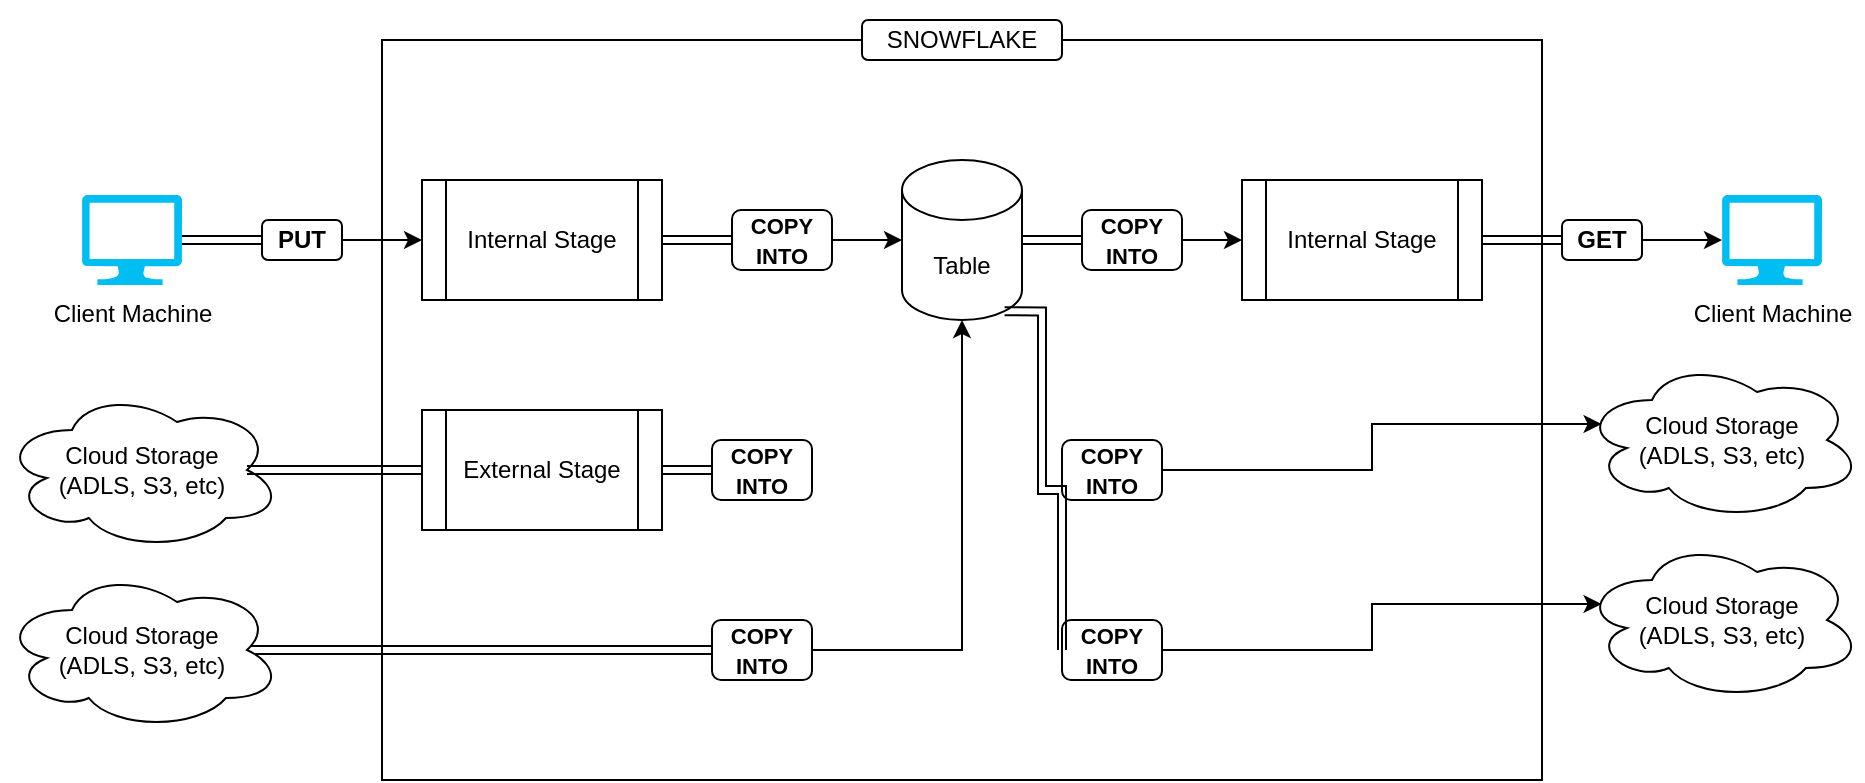 <mxfile version="24.6.4" type="github">
  <diagram name="Page-1" id="io0lHh7FbKfppIq_mu3F">
    <mxGraphModel dx="1114" dy="593" grid="1" gridSize="10" guides="1" tooltips="1" connect="1" arrows="1" fold="1" page="1" pageScale="1" pageWidth="850" pageHeight="1100" math="0" shadow="0">
      <root>
        <mxCell id="0" />
        <mxCell id="1" parent="0" />
        <mxCell id="u2mXcL9s0hkmE5oBHinV-46" value="" style="group" vertex="1" connectable="0" parent="1">
          <mxGeometry x="200" y="180" width="740" height="370" as="geometry" />
        </mxCell>
        <mxCell id="u2mXcL9s0hkmE5oBHinV-32" value="" style="rounded=0;whiteSpace=wrap;html=1;" vertex="1" parent="u2mXcL9s0hkmE5oBHinV-46">
          <mxGeometry y="20" width="580" height="370" as="geometry" />
        </mxCell>
        <mxCell id="u2mXcL9s0hkmE5oBHinV-23" value="SNOWFLAKE" style="rounded=1;whiteSpace=wrap;html=1;" vertex="1" parent="u2mXcL9s0hkmE5oBHinV-46">
          <mxGeometry x="240" y="10" width="100" height="20" as="geometry" />
        </mxCell>
        <mxCell id="u2mXcL9s0hkmE5oBHinV-57" value="&lt;b&gt;&lt;font style=&quot;font-size: 11px;&quot;&gt;COPY INTO&lt;/font&gt;&lt;/b&gt;" style="rounded=1;whiteSpace=wrap;html=1;" vertex="1" parent="u2mXcL9s0hkmE5oBHinV-46">
          <mxGeometry x="165" y="220" width="50" height="30" as="geometry" />
        </mxCell>
        <mxCell id="u2mXcL9s0hkmE5oBHinV-58" value="&lt;b&gt;&lt;font style=&quot;font-size: 11px;&quot;&gt;COPY INTO&lt;/font&gt;&lt;/b&gt;" style="rounded=1;whiteSpace=wrap;html=1;" vertex="1" parent="u2mXcL9s0hkmE5oBHinV-46">
          <mxGeometry x="340" y="220" width="50" height="30" as="geometry" />
        </mxCell>
        <mxCell id="u2mXcL9s0hkmE5oBHinV-59" value="" style="edgeStyle=orthogonalEdgeStyle;rounded=0;orthogonalLoop=1;jettySize=auto;html=1;shape=link;exitX=0.875;exitY=0.5;exitDx=0;exitDy=0;exitPerimeter=0;" edge="1" parent="u2mXcL9s0hkmE5oBHinV-46" source="u2mXcL9s0hkmE5oBHinV-63" target="u2mXcL9s0hkmE5oBHinV-57">
          <mxGeometry relative="1" as="geometry">
            <mxPoint x="-50" y="235" as="sourcePoint" />
            <mxPoint x="234" y="235" as="targetPoint" />
          </mxGeometry>
        </mxCell>
        <mxCell id="u2mXcL9s0hkmE5oBHinV-60" value="&lt;div&gt;Cloud Storage&lt;/div&gt;&lt;div&gt;(ADLS, S3, etc)&lt;/div&gt;" style="ellipse;shape=cloud;whiteSpace=wrap;html=1;" vertex="1" parent="u2mXcL9s0hkmE5oBHinV-46">
          <mxGeometry x="-190" y="195" width="140" height="80" as="geometry" />
        </mxCell>
        <mxCell id="u2mXcL9s0hkmE5oBHinV-61" value="&lt;div&gt;Cloud Storage&lt;br&gt;&lt;/div&gt;&lt;div&gt;(ADLS, S3, etc)&lt;/div&gt;" style="ellipse;shape=cloud;whiteSpace=wrap;html=1;" vertex="1" parent="u2mXcL9s0hkmE5oBHinV-46">
          <mxGeometry x="600" y="180" width="140" height="80" as="geometry" />
        </mxCell>
        <mxCell id="u2mXcL9s0hkmE5oBHinV-62" style="edgeStyle=orthogonalEdgeStyle;rounded=0;orthogonalLoop=1;jettySize=auto;html=1;entryX=0.07;entryY=0.4;entryDx=0;entryDy=0;entryPerimeter=0;" edge="1" parent="u2mXcL9s0hkmE5oBHinV-46" source="u2mXcL9s0hkmE5oBHinV-58" target="u2mXcL9s0hkmE5oBHinV-61">
          <mxGeometry relative="1" as="geometry" />
        </mxCell>
        <mxCell id="u2mXcL9s0hkmE5oBHinV-49" value="&lt;b&gt;&lt;font style=&quot;font-size: 11px;&quot;&gt;COPY INTO&lt;/font&gt;&lt;/b&gt;" style="rounded=1;whiteSpace=wrap;html=1;" vertex="1" parent="u2mXcL9s0hkmE5oBHinV-46">
          <mxGeometry x="165" y="310" width="50" height="30" as="geometry" />
        </mxCell>
        <mxCell id="u2mXcL9s0hkmE5oBHinV-51" value="&lt;b&gt;&lt;font style=&quot;font-size: 11px;&quot;&gt;COPY INTO&lt;/font&gt;&lt;/b&gt;" style="rounded=1;whiteSpace=wrap;html=1;" vertex="1" parent="u2mXcL9s0hkmE5oBHinV-46">
          <mxGeometry x="340" y="310" width="50" height="30" as="geometry" />
        </mxCell>
        <mxCell id="u2mXcL9s0hkmE5oBHinV-48" value="" style="edgeStyle=orthogonalEdgeStyle;rounded=0;orthogonalLoop=1;jettySize=auto;html=1;shape=link;exitX=0.875;exitY=0.5;exitDx=0;exitDy=0;exitPerimeter=0;" edge="1" parent="u2mXcL9s0hkmE5oBHinV-46" target="u2mXcL9s0hkmE5oBHinV-49" source="u2mXcL9s0hkmE5oBHinV-50">
          <mxGeometry relative="1" as="geometry">
            <mxPoint x="-50" y="325" as="sourcePoint" />
            <mxPoint x="234" y="325" as="targetPoint" />
          </mxGeometry>
        </mxCell>
        <mxCell id="u2mXcL9s0hkmE5oBHinV-50" value="&lt;div&gt;Cloud Storage&lt;/div&gt;&lt;div&gt;(ADLS, S3, etc)&lt;/div&gt;" style="ellipse;shape=cloud;whiteSpace=wrap;html=1;" vertex="1" parent="u2mXcL9s0hkmE5oBHinV-46">
          <mxGeometry x="-190" y="285" width="140" height="80" as="geometry" />
        </mxCell>
        <mxCell id="u2mXcL9s0hkmE5oBHinV-56" style="edgeStyle=orthogonalEdgeStyle;rounded=0;orthogonalLoop=1;jettySize=auto;html=1;entryX=0.07;entryY=0.4;entryDx=0;entryDy=0;entryPerimeter=0;" edge="1" parent="u2mXcL9s0hkmE5oBHinV-46" source="u2mXcL9s0hkmE5oBHinV-51" target="u2mXcL9s0hkmE5oBHinV-53">
          <mxGeometry relative="1" as="geometry" />
        </mxCell>
        <mxCell id="u2mXcL9s0hkmE5oBHinV-53" value="&lt;div&gt;Cloud Storage&lt;br&gt;&lt;/div&gt;&lt;div&gt;(ADLS, S3, etc)&lt;/div&gt;" style="ellipse;shape=cloud;whiteSpace=wrap;html=1;" vertex="1" parent="u2mXcL9s0hkmE5oBHinV-46">
          <mxGeometry x="600" y="270" width="140" height="80" as="geometry" />
        </mxCell>
        <mxCell id="u2mXcL9s0hkmE5oBHinV-63" value="External Stage" style="shape=process;whiteSpace=wrap;html=1;backgroundOutline=1;" vertex="1" parent="u2mXcL9s0hkmE5oBHinV-46">
          <mxGeometry x="20" y="205" width="120" height="60" as="geometry" />
        </mxCell>
        <mxCell id="u2mXcL9s0hkmE5oBHinV-64" value="" style="edgeStyle=orthogonalEdgeStyle;rounded=0;orthogonalLoop=1;jettySize=auto;html=1;shape=link;exitX=0.875;exitY=0.5;exitDx=0;exitDy=0;exitPerimeter=0;" edge="1" parent="u2mXcL9s0hkmE5oBHinV-46" source="u2mXcL9s0hkmE5oBHinV-60" target="u2mXcL9s0hkmE5oBHinV-63">
          <mxGeometry relative="1" as="geometry">
            <mxPoint x="133" y="415" as="sourcePoint" />
            <mxPoint x="365" y="415" as="targetPoint" />
          </mxGeometry>
        </mxCell>
        <mxCell id="u2mXcL9s0hkmE5oBHinV-38" value="" style="edgeStyle=orthogonalEdgeStyle;rounded=0;orthogonalLoop=1;jettySize=auto;html=1;shape=link;" edge="1" parent="1" source="u2mXcL9s0hkmE5oBHinV-20" target="u2mXcL9s0hkmE5oBHinV-37">
          <mxGeometry relative="1" as="geometry" />
        </mxCell>
        <mxCell id="u2mXcL9s0hkmE5oBHinV-20" value="Table" style="shape=cylinder3;whiteSpace=wrap;html=1;boundedLbl=1;backgroundOutline=1;size=15;" vertex="1" parent="1">
          <mxGeometry x="460" y="260" width="60" height="80" as="geometry" />
        </mxCell>
        <mxCell id="u2mXcL9s0hkmE5oBHinV-25" style="edgeStyle=orthogonalEdgeStyle;rounded=0;orthogonalLoop=1;jettySize=auto;html=1;" edge="1" parent="1" source="u2mXcL9s0hkmE5oBHinV-34" target="u2mXcL9s0hkmE5oBHinV-20">
          <mxGeometry relative="1" as="geometry" />
        </mxCell>
        <mxCell id="u2mXcL9s0hkmE5oBHinV-24" value="Client Machine" style="verticalLabelPosition=bottom;html=1;verticalAlign=top;align=center;strokeColor=none;fillColor=#00BEF2;shape=mxgraph.azure.computer;pointerEvents=1;" vertex="1" parent="1">
          <mxGeometry x="50" y="277.5" width="50" height="45" as="geometry" />
        </mxCell>
        <mxCell id="u2mXcL9s0hkmE5oBHinV-28" value="" style="edgeStyle=orthogonalEdgeStyle;rounded=0;orthogonalLoop=1;jettySize=auto;html=1;" edge="1" parent="1" source="u2mXcL9s0hkmE5oBHinV-30" target="u2mXcL9s0hkmE5oBHinV-27">
          <mxGeometry relative="1" as="geometry">
            <mxPoint x="100" y="300" as="sourcePoint" />
            <mxPoint x="395" y="300" as="targetPoint" />
          </mxGeometry>
        </mxCell>
        <mxCell id="u2mXcL9s0hkmE5oBHinV-27" value="Internal Stage" style="shape=process;whiteSpace=wrap;html=1;backgroundOutline=1;" vertex="1" parent="1">
          <mxGeometry x="220" y="270" width="120" height="60" as="geometry" />
        </mxCell>
        <mxCell id="u2mXcL9s0hkmE5oBHinV-31" value="" style="edgeStyle=orthogonalEdgeStyle;rounded=0;orthogonalLoop=1;jettySize=auto;html=1;shape=link;" edge="1" parent="1" source="u2mXcL9s0hkmE5oBHinV-24" target="u2mXcL9s0hkmE5oBHinV-30">
          <mxGeometry relative="1" as="geometry">
            <mxPoint x="100" y="300" as="sourcePoint" />
            <mxPoint x="220" y="300" as="targetPoint" />
          </mxGeometry>
        </mxCell>
        <mxCell id="u2mXcL9s0hkmE5oBHinV-30" value="&lt;b&gt;PUT&lt;/b&gt;" style="rounded=1;whiteSpace=wrap;html=1;" vertex="1" parent="1">
          <mxGeometry x="140" y="290" width="40" height="20" as="geometry" />
        </mxCell>
        <mxCell id="u2mXcL9s0hkmE5oBHinV-35" value="" style="edgeStyle=orthogonalEdgeStyle;rounded=0;orthogonalLoop=1;jettySize=auto;html=1;shape=link;" edge="1" parent="1" source="u2mXcL9s0hkmE5oBHinV-27" target="u2mXcL9s0hkmE5oBHinV-34">
          <mxGeometry relative="1" as="geometry">
            <mxPoint x="340" y="300" as="sourcePoint" />
            <mxPoint x="444" y="300" as="targetPoint" />
          </mxGeometry>
        </mxCell>
        <mxCell id="u2mXcL9s0hkmE5oBHinV-34" value="&lt;b&gt;&lt;font style=&quot;font-size: 11px;&quot;&gt;COPY INTO&lt;/font&gt;&lt;/b&gt;" style="rounded=1;whiteSpace=wrap;html=1;" vertex="1" parent="1">
          <mxGeometry x="375" y="285" width="50" height="30" as="geometry" />
        </mxCell>
        <mxCell id="u2mXcL9s0hkmE5oBHinV-43" value="" style="edgeStyle=orthogonalEdgeStyle;rounded=0;orthogonalLoop=1;jettySize=auto;html=1;shape=link;" edge="1" parent="1" source="u2mXcL9s0hkmE5oBHinV-36" target="u2mXcL9s0hkmE5oBHinV-42">
          <mxGeometry relative="1" as="geometry" />
        </mxCell>
        <mxCell id="u2mXcL9s0hkmE5oBHinV-36" value="Internal Stage" style="shape=process;whiteSpace=wrap;html=1;backgroundOutline=1;" vertex="1" parent="1">
          <mxGeometry x="630" y="270" width="120" height="60" as="geometry" />
        </mxCell>
        <mxCell id="u2mXcL9s0hkmE5oBHinV-39" value="" style="edgeStyle=orthogonalEdgeStyle;rounded=0;orthogonalLoop=1;jettySize=auto;html=1;" edge="1" parent="1" source="u2mXcL9s0hkmE5oBHinV-37" target="u2mXcL9s0hkmE5oBHinV-36">
          <mxGeometry relative="1" as="geometry" />
        </mxCell>
        <mxCell id="u2mXcL9s0hkmE5oBHinV-37" value="&lt;b&gt;&lt;font style=&quot;font-size: 11px;&quot;&gt;COPY INTO&lt;/font&gt;&lt;/b&gt;" style="rounded=1;whiteSpace=wrap;html=1;" vertex="1" parent="1">
          <mxGeometry x="550" y="285" width="50" height="30" as="geometry" />
        </mxCell>
        <mxCell id="u2mXcL9s0hkmE5oBHinV-40" value="Client Machine" style="verticalLabelPosition=bottom;html=1;verticalAlign=top;align=center;strokeColor=none;fillColor=#00BEF2;shape=mxgraph.azure.computer;pointerEvents=1;" vertex="1" parent="1">
          <mxGeometry x="870" y="277.5" width="50" height="45" as="geometry" />
        </mxCell>
        <mxCell id="u2mXcL9s0hkmE5oBHinV-44" value="" style="edgeStyle=orthogonalEdgeStyle;rounded=0;orthogonalLoop=1;jettySize=auto;html=1;" edge="1" parent="1" source="u2mXcL9s0hkmE5oBHinV-42" target="u2mXcL9s0hkmE5oBHinV-40">
          <mxGeometry relative="1" as="geometry" />
        </mxCell>
        <mxCell id="u2mXcL9s0hkmE5oBHinV-42" value="&lt;b&gt;GET&lt;/b&gt;" style="rounded=1;whiteSpace=wrap;html=1;" vertex="1" parent="1">
          <mxGeometry x="790" y="290" width="40" height="20" as="geometry" />
        </mxCell>
        <mxCell id="u2mXcL9s0hkmE5oBHinV-47" style="edgeStyle=orthogonalEdgeStyle;rounded=0;orthogonalLoop=1;jettySize=auto;html=1;" edge="1" parent="1" source="u2mXcL9s0hkmE5oBHinV-49" target="u2mXcL9s0hkmE5oBHinV-20">
          <mxGeometry relative="1" as="geometry">
            <mxPoint x="460" y="425" as="targetPoint" />
          </mxGeometry>
        </mxCell>
        <mxCell id="u2mXcL9s0hkmE5oBHinV-55" style="edgeStyle=orthogonalEdgeStyle;rounded=0;orthogonalLoop=1;jettySize=auto;html=1;entryX=0;entryY=0.5;entryDx=0;entryDy=0;exitX=0.855;exitY=1;exitDx=0;exitDy=-4.35;exitPerimeter=0;shape=link;" edge="1" parent="1" source="u2mXcL9s0hkmE5oBHinV-20" target="u2mXcL9s0hkmE5oBHinV-51">
          <mxGeometry relative="1" as="geometry">
            <mxPoint x="500" y="350" as="targetPoint" />
            <mxPoint x="435" y="435" as="sourcePoint" />
            <Array as="points">
              <mxPoint x="530" y="336" />
              <mxPoint x="530" y="425" />
            </Array>
          </mxGeometry>
        </mxCell>
      </root>
    </mxGraphModel>
  </diagram>
</mxfile>
